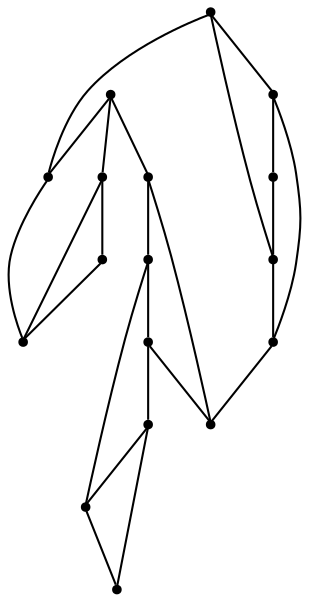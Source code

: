 graph {
  node [shape=point,comment="{\"directed\":false,\"doi\":\"10.1007/3-540-46648-7_16\",\"figure\":\"? (2)\"}"]

  v0 [pos="493.31165562778216,1139.4448453244922"]
  v1 [pos="476.80960479506155,997.1705532705487"]
  v2 [pos="498.8123498363949,979.1674445399653"]
  v3 [pos="420.0525072170377,1166.4494766257872"]
  v4 [pos="435.0543759458452,1145.1958171948195"]
  v5 [pos="509.8137223570617,1086.435808420124"]
  v6 [pos="464.05800524798394,1044.9286834618301"]
  v7 [pos="424.05300342517853,1215.9579620457312"]
  v8 [pos="407.3009076699601,1048.1792341622142"]
  v9 [pos="364.0455046651101,847.894999274856"]
  v10 [pos="453.05663272731726,907.9052345318132"]
  v11 [pos="433.05412784177486,927.9087310696796"]
  v12 [pos="345.2931687541007,1009.9227234934651"]
  v13 [pos="404.0504985396361,1077.184253270792"]
  v14 [pos="395.04938207131926,1100.9382702825426"]
  v15 [pos="356.7945993266453,1180.9520020773662"]
  v16 [pos="355.0443723002344,1053.9302378271218"]

  v0 -- v4 [id="-1",pos="493.31165562778216,1139.4448453244922 486.55514289708805,1135.096013118729 478.505097181945,1133.193744707764 470.05876545675403,1133.193744707764 457.16701984250165,1133.193744707764 445.06565317495125,1137.9362114059472 435.0543759458452,1145.1958171948195"]
  v15 -- v3 [id="-2",pos="356.7945993266453,1180.9520020773662 420.0525072170377,1166.4494766257872 420.0525072170377,1166.4494766257872 420.0525072170377,1166.4494766257872"]
  v14 -- v4 [id="-3",pos="395.04938207131926,1100.9382702825426 435.0543759458452,1145.1958171948195 435.0543759458452,1145.1958171948195 435.0543759458452,1145.1958171948195"]
  v13 -- v16 [id="-4",pos="404.0504985396361,1077.184253270792 355.0443723002344,1053.9302378271218 355.0443723002344,1053.9302378271218 355.0443723002344,1053.9302378271218"]
  v8 -- v6 [id="-5",pos="407.3009076699601,1048.1792341622142 464.05800524798394,1044.9286834618301 464.05800524798394,1044.9286834618301 464.05800524798394,1044.9286834618301"]
  v7 -- v15 [id="-6",pos="424.05300342517853,1215.9579620457312 356.7945993266453,1180.9520020773662 356.7945993266453,1180.9520020773662 356.7945993266453,1180.9520020773662"]
  v1 -- v11 [id="-7",pos="476.80960479506155,997.1705532705487 433.05412784177486,927.9087310696796 433.05412784177486,927.9087310696796 433.05412784177486,927.9087310696796"]
  v0 -- v5 [id="-8",pos="493.31165562778216,1139.4448453244922 509.8137223570617,1086.435808420124 509.8137223570617,1086.435808420124 509.8137223570617,1086.435808420124"]
  v2 -- v10 [id="-9",pos="498.8123498363949,979.1674445399653 453.05663272731726,907.9052345318132 453.05663272731726,907.9052345318132 453.05663272731726,907.9052345318132"]
  v0 -- v7 [id="-10",pos="493.31165562778216,1139.4448453244922 512.1582933337701,1147.1840928618547 525.0656280600875,1165.6446278389685 525.0656280600875,1187.2030708995142 525.0656280600875,1217.2081249388325 500.0625029143691,1241.2122699129436 470.05876545675403,1241.2122699129436 451.221854308958,1241.2122699129436 434.0723946149566,1231.0871490986617 424.05300342517853,1215.9579620457312"]
  v1 -- v6 [id="-11",pos="476.80960479506155,997.1705532705487 470.4575897861214,1007.0599668471962 466.0582374554955,1018.5902162379953 466.0582374554955,1031.1763829244328 466.0582374554955,1035.5985093595846 466.6013224197512,1039.8902919490695 464.05800524798394,1044.9286834618301"]
  v13 -- v8 [id="-12",pos="404.0504985396361,1077.184253270792 410.15231426306354,1073.571036372262 411.051374852162,1067.988750924696 411.051374852162,1062.1816944565528 411.051374852162,1057.16058071115 410.37921386795153,1052.3075151642329 407.3009076699601,1048.1792341622142"]
  v12 -- v14 [id="-13",pos="345.2931687541007,1009.9227234934651 320.9504446781647,1014.8191785986796 303.03788185300647,1036.2612602114236 303.0378818530065,1062.1816944565528 303.0378818530065,1092.1867484958711 327.0408908949692,1116.1908934699823 357.04462835258425,1116.1908934699823 371.8564078530462,1116.1908934699823 385.2057821124166,1110.3409724293138 395.04938207131926,1100.9382702825426"]
  v10 -- v9 [id="-14",pos="453.05663272731726,907.9052345318132 458.5912827854795,900.7704692120878 461.0576251435989,891.768979278188 461.0576251435989,882.1508615073601 461.0576251435989,852.1458074680418 437.0546161016362,828.1416624939307 407.05087864402117,828.1416624939307 389.84809679731006,828.1416624939307 374.61796761048123,836.0326779093039 364.0455046651101,847.894999274856"]
  v9 -- v11 [id="-15",pos="364.0455046651101,847.894999274856 357.41331035130247,857.6401499528738 353.04413214444344,869.3493441829708 353.04413214444344,882.1508615073601 353.04413214444344,912.1560427249992 377.04714118640607,936.1600605207896 407.05087864402117,936.1600605207896 416.81310692704034,936.1600605207896 425.9400756979388,933.6189055846462 433.05412784177486,927.9087310696796"]
  v7 -- v3 [id="-16",pos="424.05300342517853,1215.9579620457312 419.12420845331565,1207.5012506731744 416.0519871640586,1197.7208371113552 416.0519871640586,1187.2030708995142 416.0519871640586,1179.8600493645113 417.54943392326277,1172.876432192858 420.0525072170377,1166.4494766257872"]
  v12 -- v8 [id="-17",pos="345.2931687541007,1009.9227234934651 348.9867369722921,1008.6172289762485 352.96007792594247,1008.1723682648026 357.04462835258425,1008.1723682648026 382.02749366584703,1008.1723682648026 402.8499334585057,1024.8149240402113 407.3009076699601,1048.1792341622142"]
  v5 -- v2 [id="-18",pos="509.8137223570617,1086.435808420124 513.7896626904198,1084.8254110945952 517.3898811212408,1085.1855819378623 521.0651318519467,1085.1855819378623 550.068753205806,1085.1855819378623 575.0718783515244,1061.181436963751 575.0718783515244,1031.1763829244328 575.0718783515244,1001.1712017067937 550.068753205806,977.1671839110031 521.0651318519467,977.1671839110031 513.5190719325728,977.1671839110031 506.28932338976745,978.6855370976552 498.8123498363949,979.1674445399653"]
  v6 -- v5 [id="-19",pos="464.05800524798394,1044.9286834618301 472.687204785419,1064.324642758147 489.5082604779948,1080.041742333851 509.8137223570617,1086.435808420124"]
  v4 -- v3 [id="-20",pos="435.0543759458452,1145.1958171948195 428.9799347590431,1151.3666670670943 423.64892929277346,1158.4387818748542 420.0525072170377,1166.4494766257872"]
  v2 -- v1 [id="-21",pos="498.8123498363949,979.1674445399653 491.0658941624001,985.0339300073763 483.52368908665767,990.7405267658005 476.80960479506155,997.1705532705487"]
  v11 -- v10 [id="-22",pos="433.05412784177486,927.9087310696796 442.3780917838694,924.3006471986821 449.4577642690548,917.1694695730305 453.05663272731726,907.9052345318132"]
  v14 -- v13 [id="-23",pos="395.04938207131926,1100.9382702825426 401.0865154587259,1094.7661226127107 405.78942682156924,1087.2461150216075 404.0504985396361,1077.184253270792"]
  v16 -- v12 [id="-24",pos="355.0443723002344,1053.9302378271218 345.2931687541007,1009.9227234934651 345.2931687541007,1009.9227234934651 345.2931687541007,1009.9227234934651"]
}